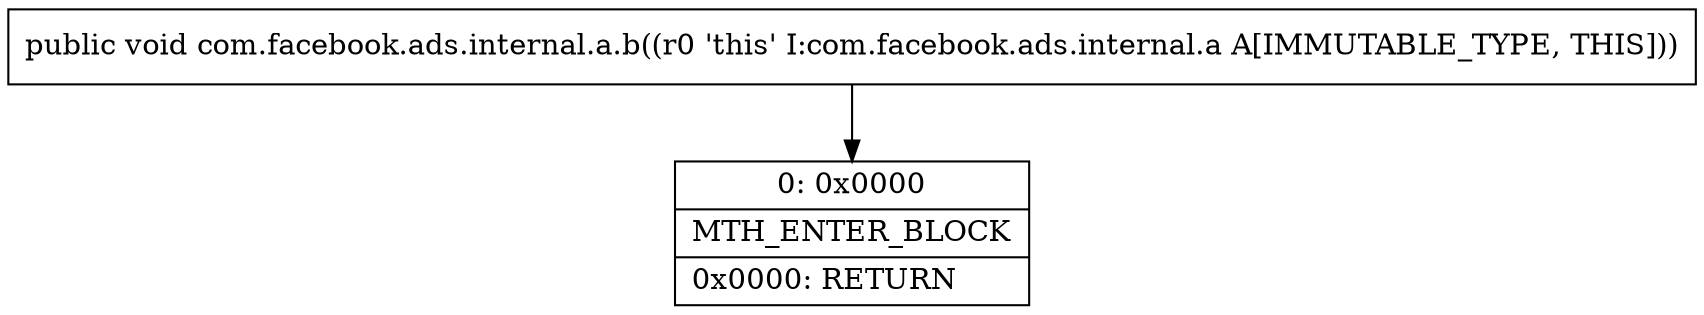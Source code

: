 digraph "CFG forcom.facebook.ads.internal.a.b()V" {
Node_0 [shape=record,label="{0\:\ 0x0000|MTH_ENTER_BLOCK\l|0x0000: RETURN   \l}"];
MethodNode[shape=record,label="{public void com.facebook.ads.internal.a.b((r0 'this' I:com.facebook.ads.internal.a A[IMMUTABLE_TYPE, THIS])) }"];
MethodNode -> Node_0;
}

